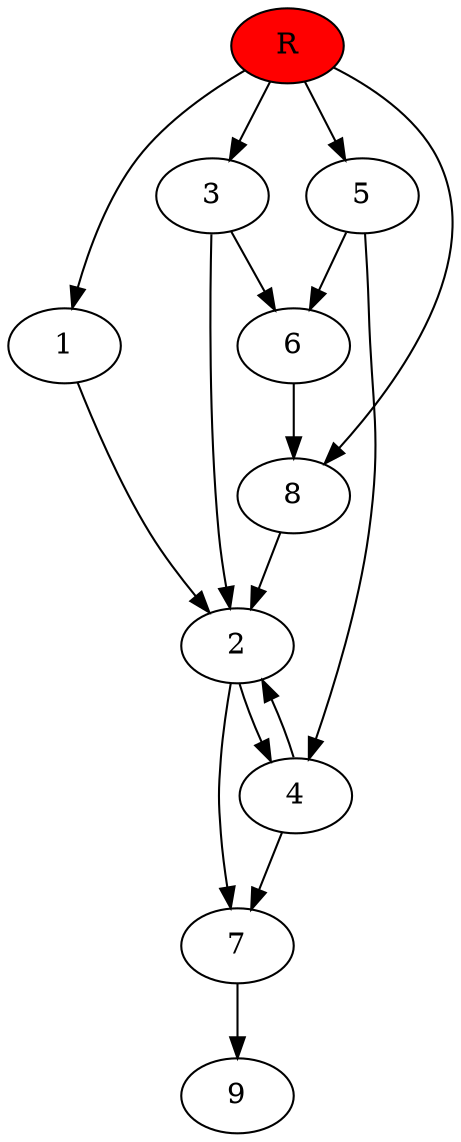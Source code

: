 digraph prb48146 {
	1
	2
	3
	4
	5
	6
	7
	8
	R [fillcolor="#ff0000" style=filled]
	1 -> 2
	2 -> 4
	2 -> 7
	3 -> 2
	3 -> 6
	4 -> 2
	4 -> 7
	5 -> 4
	5 -> 6
	6 -> 8
	7 -> 9
	8 -> 2
	R -> 1
	R -> 3
	R -> 5
	R -> 8
}
